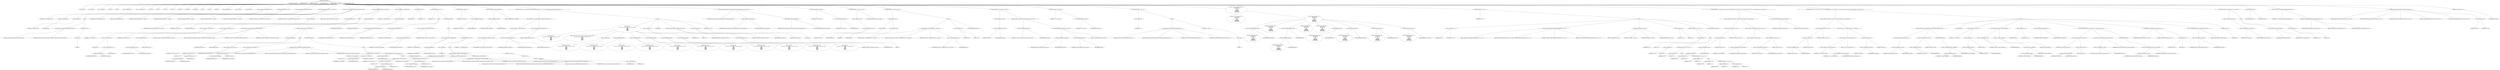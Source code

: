 digraph hostapd_notif_assoc {  
"1000121" [label = "(METHOD,hostapd_notif_assoc)" ]
"1000122" [label = "(PARAM,hostapd_data *hapd)" ]
"1000123" [label = "(PARAM,const u8 *addr)" ]
"1000124" [label = "(PARAM,const u8 *req_ies)" ]
"1000125" [label = "(PARAM,size_t req_ies_len)" ]
"1000126" [label = "(PARAM,int reassoc)" ]
"1000127" [label = "(BLOCK,,)" ]
"1000128" [label = "(LOCAL,v5: sta_info *)" ]
"1000129" [label = "(LOCAL,v6: sta_info *)" ]
"1000130" [label = "(LOCAL,v7: hostapd_iface *)" ]
"1000131" [label = "(LOCAL,v8: int)" ]
"1000132" [label = "(LOCAL,v9: int)" ]
"1000133" [label = "(LOCAL,v10: hostapd_bss_config *)" ]
"1000134" [label = "(LOCAL,v11: wpa_state_machine *)" ]
"1000135" [label = "(LOCAL,v12: int)" ]
"1000136" [label = "(LOCAL,v13: int)" ]
"1000137" [label = "(LOCAL,v14: int)" ]
"1000138" [label = "(LOCAL,v15: u8 *)" ]
"1000139" [label = "(LOCAL,v17: int)" ]
"1000140" [label = "(LOCAL,ielen: int)" ]
"1000141" [label = "(LOCAL,ielena: int)" ]
"1000142" [label = "(LOCAL,p: u8 *)" ]
"1000143" [label = "(LOCAL,res: int)" ]
"1000144" [label = "(LOCAL,resa: int)" ]
"1000145" [label = "(LOCAL,elems: ieee802_11_elems)" ]
"1000146" [label = "(LOCAL,buf: u8 [ 1064 ])" ]
"1000147" [label = "(LOCAL,v26: unsigned int)" ]
"1000148" [label = "(<operator>.assignment,v26 = __readgsdword(0x14u))" ]
"1000149" [label = "(IDENTIFIER,v26,v26 = __readgsdword(0x14u))" ]
"1000150" [label = "(__readgsdword,__readgsdword(0x14u))" ]
"1000151" [label = "(LITERAL,0x14u,__readgsdword(0x14u))" ]
"1000152" [label = "(CONTROL_STRUCTURE,if ( !addr ),if ( !addr ))" ]
"1000153" [label = "(<operator>.logicalNot,!addr)" ]
"1000154" [label = "(IDENTIFIER,addr,!addr)" ]
"1000155" [label = "(BLOCK,,)" ]
"1000156" [label = "(wpa_printf,wpa_printf(2, \"hostapd_notif_assoc: Skip event with no address\"))" ]
"1000157" [label = "(LITERAL,2,wpa_printf(2, \"hostapd_notif_assoc: Skip event with no address\"))" ]
"1000158" [label = "(LITERAL,\"hostapd_notif_assoc: Skip event with no address\",wpa_printf(2, \"hostapd_notif_assoc: Skip event with no address\"))" ]
"1000159" [label = "(RETURN,return -1;,return -1;)" ]
"1000160" [label = "(<operator>.minus,-1)" ]
"1000161" [label = "(LITERAL,1,-1)" ]
"1000162" [label = "(random_add_randomness,random_add_randomness(addr, 6u))" ]
"1000163" [label = "(IDENTIFIER,addr,random_add_randomness(addr, 6u))" ]
"1000164" [label = "(LITERAL,6u,random_add_randomness(addr, 6u))" ]
"1000165" [label = "(hostapd_logger,hostapd_logger(hapd, addr, 1u, 2, \"associated\"))" ]
"1000166" [label = "(IDENTIFIER,hapd,hostapd_logger(hapd, addr, 1u, 2, \"associated\"))" ]
"1000167" [label = "(IDENTIFIER,addr,hostapd_logger(hapd, addr, 1u, 2, \"associated\"))" ]
"1000168" [label = "(LITERAL,1u,hostapd_logger(hapd, addr, 1u, 2, \"associated\"))" ]
"1000169" [label = "(LITERAL,2,hostapd_logger(hapd, addr, 1u, 2, \"associated\"))" ]
"1000170" [label = "(LITERAL,\"associated\",hostapd_logger(hapd, addr, 1u, 2, \"associated\"))" ]
"1000171" [label = "(ieee802_11_parse_elems,ieee802_11_parse_elems(req_ies, req_ies_len, &elems, 0))" ]
"1000172" [label = "(IDENTIFIER,req_ies,ieee802_11_parse_elems(req_ies, req_ies_len, &elems, 0))" ]
"1000173" [label = "(IDENTIFIER,req_ies_len,ieee802_11_parse_elems(req_ies, req_ies_len, &elems, 0))" ]
"1000174" [label = "(<operator>.addressOf,&elems)" ]
"1000175" [label = "(IDENTIFIER,elems,ieee802_11_parse_elems(req_ies, req_ies_len, &elems, 0))" ]
"1000176" [label = "(LITERAL,0,ieee802_11_parse_elems(req_ies, req_ies_len, &elems, 0))" ]
"1000177" [label = "(CONTROL_STRUCTURE,if ( elems.wps_ie ),if ( elems.wps_ie ))" ]
"1000178" [label = "(<operator>.fieldAccess,elems.wps_ie)" ]
"1000179" [label = "(IDENTIFIER,elems,if ( elems.wps_ie ))" ]
"1000180" [label = "(FIELD_IDENTIFIER,wps_ie,wps_ie)" ]
"1000181" [label = "(BLOCK,,)" ]
"1000182" [label = "(<operator>.assignment,p = (u8 *)(elems.wps_ie - 2))" ]
"1000183" [label = "(IDENTIFIER,p,p = (u8 *)(elems.wps_ie - 2))" ]
"1000184" [label = "(<operator>.cast,(u8 *)(elems.wps_ie - 2))" ]
"1000185" [label = "(UNKNOWN,u8 *,u8 *)" ]
"1000186" [label = "(<operator>.subtraction,elems.wps_ie - 2)" ]
"1000187" [label = "(<operator>.fieldAccess,elems.wps_ie)" ]
"1000188" [label = "(IDENTIFIER,elems,elems.wps_ie - 2)" ]
"1000189" [label = "(FIELD_IDENTIFIER,wps_ie,wps_ie)" ]
"1000190" [label = "(LITERAL,2,elems.wps_ie - 2)" ]
"1000191" [label = "(<operator>.assignment,ielen = elems.wps_ie_len + 2)" ]
"1000192" [label = "(IDENTIFIER,ielen,ielen = elems.wps_ie_len + 2)" ]
"1000193" [label = "(<operator>.addition,elems.wps_ie_len + 2)" ]
"1000194" [label = "(<operator>.fieldAccess,elems.wps_ie_len)" ]
"1000195" [label = "(IDENTIFIER,elems,elems.wps_ie_len + 2)" ]
"1000196" [label = "(FIELD_IDENTIFIER,wps_ie_len,wps_ie_len)" ]
"1000197" [label = "(LITERAL,2,elems.wps_ie_len + 2)" ]
"1000198" [label = "(wpa_printf,wpa_printf(2, \"STA included WPS IE in (Re)AssocReq\", ielen, ielen))" ]
"1000199" [label = "(LITERAL,2,wpa_printf(2, \"STA included WPS IE in (Re)AssocReq\", ielen, ielen))" ]
"1000200" [label = "(LITERAL,\"STA included WPS IE in (Re)AssocReq\",wpa_printf(2, \"STA included WPS IE in (Re)AssocReq\", ielen, ielen))" ]
"1000201" [label = "(IDENTIFIER,ielen,wpa_printf(2, \"STA included WPS IE in (Re)AssocReq\", ielen, ielen))" ]
"1000202" [label = "(IDENTIFIER,ielen,wpa_printf(2, \"STA included WPS IE in (Re)AssocReq\", ielen, ielen))" ]
"1000203" [label = "(CONTROL_STRUCTURE,else,else)" ]
"1000204" [label = "(CONTROL_STRUCTURE,if ( elems.rsn_ie ),if ( elems.rsn_ie ))" ]
"1000205" [label = "(<operator>.fieldAccess,elems.rsn_ie)" ]
"1000206" [label = "(IDENTIFIER,elems,if ( elems.rsn_ie ))" ]
"1000207" [label = "(FIELD_IDENTIFIER,rsn_ie,rsn_ie)" ]
"1000208" [label = "(BLOCK,,)" ]
"1000209" [label = "(<operator>.assignment,p = (u8 *)(elems.rsn_ie - 2))" ]
"1000210" [label = "(IDENTIFIER,p,p = (u8 *)(elems.rsn_ie - 2))" ]
"1000211" [label = "(<operator>.cast,(u8 *)(elems.rsn_ie - 2))" ]
"1000212" [label = "(UNKNOWN,u8 *,u8 *)" ]
"1000213" [label = "(<operator>.subtraction,elems.rsn_ie - 2)" ]
"1000214" [label = "(<operator>.fieldAccess,elems.rsn_ie)" ]
"1000215" [label = "(IDENTIFIER,elems,elems.rsn_ie - 2)" ]
"1000216" [label = "(FIELD_IDENTIFIER,rsn_ie,rsn_ie)" ]
"1000217" [label = "(LITERAL,2,elems.rsn_ie - 2)" ]
"1000218" [label = "(<operator>.assignment,ielen = elems.rsn_ie_len + 2)" ]
"1000219" [label = "(IDENTIFIER,ielen,ielen = elems.rsn_ie_len + 2)" ]
"1000220" [label = "(<operator>.addition,elems.rsn_ie_len + 2)" ]
"1000221" [label = "(<operator>.fieldAccess,elems.rsn_ie_len)" ]
"1000222" [label = "(IDENTIFIER,elems,elems.rsn_ie_len + 2)" ]
"1000223" [label = "(FIELD_IDENTIFIER,rsn_ie_len,rsn_ie_len)" ]
"1000224" [label = "(LITERAL,2,elems.rsn_ie_len + 2)" ]
"1000225" [label = "(wpa_printf,wpa_printf(2, \"STA included RSN IE in (Re)AssocReq\", ielen, ielen))" ]
"1000226" [label = "(LITERAL,2,wpa_printf(2, \"STA included RSN IE in (Re)AssocReq\", ielen, ielen))" ]
"1000227" [label = "(LITERAL,\"STA included RSN IE in (Re)AssocReq\",wpa_printf(2, \"STA included RSN IE in (Re)AssocReq\", ielen, ielen))" ]
"1000228" [label = "(IDENTIFIER,ielen,wpa_printf(2, \"STA included RSN IE in (Re)AssocReq\", ielen, ielen))" ]
"1000229" [label = "(IDENTIFIER,ielen,wpa_printf(2, \"STA included RSN IE in (Re)AssocReq\", ielen, ielen))" ]
"1000230" [label = "(CONTROL_STRUCTURE,else,else)" ]
"1000231" [label = "(BLOCK,,)" ]
"1000232" [label = "(<operator>.assignment,p = (u8 *)elems.wpa_ie)" ]
"1000233" [label = "(IDENTIFIER,p,p = (u8 *)elems.wpa_ie)" ]
"1000234" [label = "(<operator>.cast,(u8 *)elems.wpa_ie)" ]
"1000235" [label = "(UNKNOWN,u8 *,u8 *)" ]
"1000236" [label = "(<operator>.fieldAccess,elems.wpa_ie)" ]
"1000237" [label = "(IDENTIFIER,elems,(u8 *)elems.wpa_ie)" ]
"1000238" [label = "(FIELD_IDENTIFIER,wpa_ie,wpa_ie)" ]
"1000239" [label = "(CONTROL_STRUCTURE,if ( elems.wpa_ie ),if ( elems.wpa_ie ))" ]
"1000240" [label = "(<operator>.fieldAccess,elems.wpa_ie)" ]
"1000241" [label = "(IDENTIFIER,elems,if ( elems.wpa_ie ))" ]
"1000242" [label = "(FIELD_IDENTIFIER,wpa_ie,wpa_ie)" ]
"1000243" [label = "(BLOCK,,)" ]
"1000244" [label = "(<operator>.assignment,p = (u8 *)(elems.wpa_ie - 2))" ]
"1000245" [label = "(IDENTIFIER,p,p = (u8 *)(elems.wpa_ie - 2))" ]
"1000246" [label = "(<operator>.cast,(u8 *)(elems.wpa_ie - 2))" ]
"1000247" [label = "(UNKNOWN,u8 *,u8 *)" ]
"1000248" [label = "(<operator>.subtraction,elems.wpa_ie - 2)" ]
"1000249" [label = "(<operator>.fieldAccess,elems.wpa_ie)" ]
"1000250" [label = "(IDENTIFIER,elems,elems.wpa_ie - 2)" ]
"1000251" [label = "(FIELD_IDENTIFIER,wpa_ie,wpa_ie)" ]
"1000252" [label = "(LITERAL,2,elems.wpa_ie - 2)" ]
"1000253" [label = "(<operator>.assignment,ielen = elems.wpa_ie_len + 2)" ]
"1000254" [label = "(IDENTIFIER,ielen,ielen = elems.wpa_ie_len + 2)" ]
"1000255" [label = "(<operator>.addition,elems.wpa_ie_len + 2)" ]
"1000256" [label = "(<operator>.fieldAccess,elems.wpa_ie_len)" ]
"1000257" [label = "(IDENTIFIER,elems,elems.wpa_ie_len + 2)" ]
"1000258" [label = "(FIELD_IDENTIFIER,wpa_ie_len,wpa_ie_len)" ]
"1000259" [label = "(LITERAL,2,elems.wpa_ie_len + 2)" ]
"1000260" [label = "(wpa_printf,wpa_printf(2, \"STA included WPA IE in (Re)AssocReq\", ielen, ielen))" ]
"1000261" [label = "(LITERAL,2,wpa_printf(2, \"STA included WPA IE in (Re)AssocReq\", ielen, ielen))" ]
"1000262" [label = "(LITERAL,\"STA included WPA IE in (Re)AssocReq\",wpa_printf(2, \"STA included WPA IE in (Re)AssocReq\", ielen, ielen))" ]
"1000263" [label = "(IDENTIFIER,ielen,wpa_printf(2, \"STA included WPA IE in (Re)AssocReq\", ielen, ielen))" ]
"1000264" [label = "(IDENTIFIER,ielen,wpa_printf(2, \"STA included WPA IE in (Re)AssocReq\", ielen, ielen))" ]
"1000265" [label = "(CONTROL_STRUCTURE,else,else)" ]
"1000266" [label = "(BLOCK,,)" ]
"1000267" [label = "(wpa_printf,wpa_printf(2, \"STA did not include WPS/RSN/WPA IE in (Re)AssocReq\", 0, 0))" ]
"1000268" [label = "(LITERAL,2,wpa_printf(2, \"STA did not include WPS/RSN/WPA IE in (Re)AssocReq\", 0, 0))" ]
"1000269" [label = "(LITERAL,\"STA did not include WPS/RSN/WPA IE in (Re)AssocReq\",wpa_printf(2, \"STA did not include WPS/RSN/WPA IE in (Re)AssocReq\", 0, 0))" ]
"1000270" [label = "(LITERAL,0,wpa_printf(2, \"STA did not include WPS/RSN/WPA IE in (Re)AssocReq\", 0, 0))" ]
"1000271" [label = "(LITERAL,0,wpa_printf(2, \"STA did not include WPS/RSN/WPA IE in (Re)AssocReq\", 0, 0))" ]
"1000272" [label = "(<operator>.assignment,ielen = 0)" ]
"1000273" [label = "(IDENTIFIER,ielen,ielen = 0)" ]
"1000274" [label = "(LITERAL,0,ielen = 0)" ]
"1000275" [label = "(<operator>.assignment,v5 = ap_get_sta(hapd, addr))" ]
"1000276" [label = "(IDENTIFIER,v5,v5 = ap_get_sta(hapd, addr))" ]
"1000277" [label = "(ap_get_sta,ap_get_sta(hapd, addr))" ]
"1000278" [label = "(IDENTIFIER,hapd,ap_get_sta(hapd, addr))" ]
"1000279" [label = "(IDENTIFIER,addr,ap_get_sta(hapd, addr))" ]
"1000280" [label = "(<operator>.assignment,v6 = v5)" ]
"1000281" [label = "(IDENTIFIER,v6,v6 = v5)" ]
"1000282" [label = "(IDENTIFIER,v5,v6 = v5)" ]
"1000283" [label = "(CONTROL_STRUCTURE,if ( v5 ),if ( v5 ))" ]
"1000284" [label = "(IDENTIFIER,v5,if ( v5 ))" ]
"1000285" [label = "(BLOCK,,)" ]
"1000286" [label = "(ap_sta_no_session_timeout,ap_sta_no_session_timeout(hapd, v5))" ]
"1000287" [label = "(IDENTIFIER,hapd,ap_sta_no_session_timeout(hapd, v5))" ]
"1000288" [label = "(IDENTIFIER,v5,ap_sta_no_session_timeout(hapd, v5))" ]
"1000289" [label = "(accounting_sta_stop,accounting_sta_stop(hapd, v6))" ]
"1000290" [label = "(IDENTIFIER,hapd,accounting_sta_stop(hapd, v6))" ]
"1000291" [label = "(IDENTIFIER,v6,accounting_sta_stop(hapd, v6))" ]
"1000292" [label = "(<operator>.assignment,v6->timeout_next = STA_NULLFUNC)" ]
"1000293" [label = "(<operator>.indirectFieldAccess,v6->timeout_next)" ]
"1000294" [label = "(IDENTIFIER,v6,v6->timeout_next = STA_NULLFUNC)" ]
"1000295" [label = "(FIELD_IDENTIFIER,timeout_next,timeout_next)" ]
"1000296" [label = "(IDENTIFIER,STA_NULLFUNC,v6->timeout_next = STA_NULLFUNC)" ]
"1000297" [label = "(CONTROL_STRUCTURE,else,else)" ]
"1000298" [label = "(BLOCK,,)" ]
"1000299" [label = "(<operator>.assignment,v6 = ap_sta_add(hapd, addr))" ]
"1000300" [label = "(IDENTIFIER,v6,v6 = ap_sta_add(hapd, addr))" ]
"1000301" [label = "(ap_sta_add,ap_sta_add(hapd, addr))" ]
"1000302" [label = "(IDENTIFIER,hapd,ap_sta_add(hapd, addr))" ]
"1000303" [label = "(IDENTIFIER,addr,ap_sta_add(hapd, addr))" ]
"1000304" [label = "(CONTROL_STRUCTURE,if ( !v6 ),if ( !v6 ))" ]
"1000305" [label = "(<operator>.logicalNot,!v6)" ]
"1000306" [label = "(IDENTIFIER,v6,!v6)" ]
"1000307" [label = "(BLOCK,,)" ]
"1000308" [label = "(hostapd_drv_sta_disassoc,hostapd_drv_sta_disassoc(hapd, addr, 5))" ]
"1000309" [label = "(IDENTIFIER,hapd,hostapd_drv_sta_disassoc(hapd, addr, 5))" ]
"1000310" [label = "(IDENTIFIER,addr,hostapd_drv_sta_disassoc(hapd, addr, 5))" ]
"1000311" [label = "(LITERAL,5,hostapd_drv_sta_disassoc(hapd, addr, 5))" ]
"1000312" [label = "(RETURN,return -1;,return -1;)" ]
"1000313" [label = "(<operator>.minus,-1)" ]
"1000314" [label = "(LITERAL,1,-1)" ]
"1000315" [label = "(<operator>.assignment,v7 = hapd->iface)" ]
"1000316" [label = "(IDENTIFIER,v7,v7 = hapd->iface)" ]
"1000317" [label = "(<operator>.indirectFieldAccess,hapd->iface)" ]
"1000318" [label = "(IDENTIFIER,hapd,v7 = hapd->iface)" ]
"1000319" [label = "(FIELD_IDENTIFIER,iface,iface)" ]
"1000320" [label = "(<operators>.assignmentAnd,v6->flags &= 0xFFFECFFF)" ]
"1000321" [label = "(<operator>.indirectFieldAccess,v6->flags)" ]
"1000322" [label = "(IDENTIFIER,v6,v6->flags &= 0xFFFECFFF)" ]
"1000323" [label = "(FIELD_IDENTIFIER,flags,flags)" ]
"1000324" [label = "(LITERAL,0xFFFECFFF,v6->flags &= 0xFFFECFFF)" ]
"1000325" [label = "(CONTROL_STRUCTURE,if ( !v7->drv_max_acl_mac_addrs && hostapd_check_acl(hapd, addr, 0) != 1 ),if ( !v7->drv_max_acl_mac_addrs && hostapd_check_acl(hapd, addr, 0) != 1 ))" ]
"1000326" [label = "(<operator>.logicalAnd,!v7->drv_max_acl_mac_addrs && hostapd_check_acl(hapd, addr, 0) != 1)" ]
"1000327" [label = "(<operator>.logicalNot,!v7->drv_max_acl_mac_addrs)" ]
"1000328" [label = "(<operator>.indirectFieldAccess,v7->drv_max_acl_mac_addrs)" ]
"1000329" [label = "(IDENTIFIER,v7,!v7->drv_max_acl_mac_addrs)" ]
"1000330" [label = "(FIELD_IDENTIFIER,drv_max_acl_mac_addrs,drv_max_acl_mac_addrs)" ]
"1000331" [label = "(<operator>.notEquals,hostapd_check_acl(hapd, addr, 0) != 1)" ]
"1000332" [label = "(hostapd_check_acl,hostapd_check_acl(hapd, addr, 0))" ]
"1000333" [label = "(IDENTIFIER,hapd,hostapd_check_acl(hapd, addr, 0))" ]
"1000334" [label = "(IDENTIFIER,addr,hostapd_check_acl(hapd, addr, 0))" ]
"1000335" [label = "(LITERAL,0,hostapd_check_acl(hapd, addr, 0))" ]
"1000336" [label = "(LITERAL,1,hostapd_check_acl(hapd, addr, 0) != 1)" ]
"1000337" [label = "(BLOCK,,)" ]
"1000338" [label = "(wpa_printf,wpa_printf(\n      3,\n      \"STA %02x:%02x:%02x:%02x:%02x:%02x not allowed to connect\",\n      *addr,\n      addr[1],\n      addr[2],\n      addr[3],\n      addr[4],\n      addr[5]))" ]
"1000339" [label = "(LITERAL,3,wpa_printf(\n      3,\n      \"STA %02x:%02x:%02x:%02x:%02x:%02x not allowed to connect\",\n      *addr,\n      addr[1],\n      addr[2],\n      addr[3],\n      addr[4],\n      addr[5]))" ]
"1000340" [label = "(LITERAL,\"STA %02x:%02x:%02x:%02x:%02x:%02x not allowed to connect\",wpa_printf(\n      3,\n      \"STA %02x:%02x:%02x:%02x:%02x:%02x not allowed to connect\",\n      *addr,\n      addr[1],\n      addr[2],\n      addr[3],\n      addr[4],\n      addr[5]))" ]
"1000341" [label = "(<operator>.indirection,*addr)" ]
"1000342" [label = "(IDENTIFIER,addr,wpa_printf(\n      3,\n      \"STA %02x:%02x:%02x:%02x:%02x:%02x not allowed to connect\",\n      *addr,\n      addr[1],\n      addr[2],\n      addr[3],\n      addr[4],\n      addr[5]))" ]
"1000343" [label = "(<operator>.indirectIndexAccess,addr[1])" ]
"1000344" [label = "(IDENTIFIER,addr,wpa_printf(\n      3,\n      \"STA %02x:%02x:%02x:%02x:%02x:%02x not allowed to connect\",\n      *addr,\n      addr[1],\n      addr[2],\n      addr[3],\n      addr[4],\n      addr[5]))" ]
"1000345" [label = "(LITERAL,1,wpa_printf(\n      3,\n      \"STA %02x:%02x:%02x:%02x:%02x:%02x not allowed to connect\",\n      *addr,\n      addr[1],\n      addr[2],\n      addr[3],\n      addr[4],\n      addr[5]))" ]
"1000346" [label = "(<operator>.indirectIndexAccess,addr[2])" ]
"1000347" [label = "(IDENTIFIER,addr,wpa_printf(\n      3,\n      \"STA %02x:%02x:%02x:%02x:%02x:%02x not allowed to connect\",\n      *addr,\n      addr[1],\n      addr[2],\n      addr[3],\n      addr[4],\n      addr[5]))" ]
"1000348" [label = "(LITERAL,2,wpa_printf(\n      3,\n      \"STA %02x:%02x:%02x:%02x:%02x:%02x not allowed to connect\",\n      *addr,\n      addr[1],\n      addr[2],\n      addr[3],\n      addr[4],\n      addr[5]))" ]
"1000349" [label = "(<operator>.indirectIndexAccess,addr[3])" ]
"1000350" [label = "(IDENTIFIER,addr,wpa_printf(\n      3,\n      \"STA %02x:%02x:%02x:%02x:%02x:%02x not allowed to connect\",\n      *addr,\n      addr[1],\n      addr[2],\n      addr[3],\n      addr[4],\n      addr[5]))" ]
"1000351" [label = "(LITERAL,3,wpa_printf(\n      3,\n      \"STA %02x:%02x:%02x:%02x:%02x:%02x not allowed to connect\",\n      *addr,\n      addr[1],\n      addr[2],\n      addr[3],\n      addr[4],\n      addr[5]))" ]
"1000352" [label = "(<operator>.indirectIndexAccess,addr[4])" ]
"1000353" [label = "(IDENTIFIER,addr,wpa_printf(\n      3,\n      \"STA %02x:%02x:%02x:%02x:%02x:%02x not allowed to connect\",\n      *addr,\n      addr[1],\n      addr[2],\n      addr[3],\n      addr[4],\n      addr[5]))" ]
"1000354" [label = "(LITERAL,4,wpa_printf(\n      3,\n      \"STA %02x:%02x:%02x:%02x:%02x:%02x not allowed to connect\",\n      *addr,\n      addr[1],\n      addr[2],\n      addr[3],\n      addr[4],\n      addr[5]))" ]
"1000355" [label = "(<operator>.indirectIndexAccess,addr[5])" ]
"1000356" [label = "(IDENTIFIER,addr,wpa_printf(\n      3,\n      \"STA %02x:%02x:%02x:%02x:%02x:%02x not allowed to connect\",\n      *addr,\n      addr[1],\n      addr[2],\n      addr[3],\n      addr[4],\n      addr[5]))" ]
"1000357" [label = "(LITERAL,5,wpa_printf(\n      3,\n      \"STA %02x:%02x:%02x:%02x:%02x:%02x not allowed to connect\",\n      *addr,\n      addr[1],\n      addr[2],\n      addr[3],\n      addr[4],\n      addr[5]))" ]
"1000358" [label = "(<operator>.assignment,v8 = 1)" ]
"1000359" [label = "(IDENTIFIER,v8,v8 = 1)" ]
"1000360" [label = "(LITERAL,1,v8 = 1)" ]
"1000361" [label = "(JUMP_TARGET,fail)" ]
"1000362" [label = "(hostapd_drv_sta_disassoc,hostapd_drv_sta_disassoc(hapd, v6->addr, v8))" ]
"1000363" [label = "(IDENTIFIER,hapd,hostapd_drv_sta_disassoc(hapd, v6->addr, v8))" ]
"1000364" [label = "(<operator>.indirectFieldAccess,v6->addr)" ]
"1000365" [label = "(IDENTIFIER,v6,hostapd_drv_sta_disassoc(hapd, v6->addr, v8))" ]
"1000366" [label = "(FIELD_IDENTIFIER,addr,addr)" ]
"1000367" [label = "(IDENTIFIER,v8,hostapd_drv_sta_disassoc(hapd, v6->addr, v8))" ]
"1000368" [label = "(ap_free_sta,ap_free_sta(hapd, v6))" ]
"1000369" [label = "(IDENTIFIER,hapd,ap_free_sta(hapd, v6))" ]
"1000370" [label = "(IDENTIFIER,v6,ap_free_sta(hapd, v6))" ]
"1000371" [label = "(RETURN,return -1;,return -1;)" ]
"1000372" [label = "(<operator>.minus,-1)" ]
"1000373" [label = "(LITERAL,1,-1)" ]
"1000374" [label = "(ap_copy_sta_supp_op_classes,ap_copy_sta_supp_op_classes(v6, elems.supp_op_classes, elems.supp_op_classes_len))" ]
"1000375" [label = "(IDENTIFIER,v6,ap_copy_sta_supp_op_classes(v6, elems.supp_op_classes, elems.supp_op_classes_len))" ]
"1000376" [label = "(<operator>.fieldAccess,elems.supp_op_classes)" ]
"1000377" [label = "(IDENTIFIER,elems,ap_copy_sta_supp_op_classes(v6, elems.supp_op_classes, elems.supp_op_classes_len))" ]
"1000378" [label = "(FIELD_IDENTIFIER,supp_op_classes,supp_op_classes)" ]
"1000379" [label = "(<operator>.fieldAccess,elems.supp_op_classes_len)" ]
"1000380" [label = "(IDENTIFIER,elems,ap_copy_sta_supp_op_classes(v6, elems.supp_op_classes, elems.supp_op_classes_len))" ]
"1000381" [label = "(FIELD_IDENTIFIER,supp_op_classes_len,supp_op_classes_len)" ]
"1000382" [label = "(<operator>.assignment,v10 = hapd->conf)" ]
"1000383" [label = "(IDENTIFIER,v10,v10 = hapd->conf)" ]
"1000384" [label = "(<operator>.indirectFieldAccess,hapd->conf)" ]
"1000385" [label = "(IDENTIFIER,hapd,v10 = hapd->conf)" ]
"1000386" [label = "(FIELD_IDENTIFIER,conf,conf)" ]
"1000387" [label = "(CONTROL_STRUCTURE,if ( !v10->wpa ),if ( !v10->wpa ))" ]
"1000388" [label = "(<operator>.logicalNot,!v10->wpa)" ]
"1000389" [label = "(<operator>.indirectFieldAccess,v10->wpa)" ]
"1000390" [label = "(IDENTIFIER,v10,!v10->wpa)" ]
"1000391" [label = "(FIELD_IDENTIFIER,wpa,wpa)" ]
"1000392" [label = "(CONTROL_STRUCTURE,goto LABEL_47;,goto LABEL_47;)" ]
"1000393" [label = "(CONTROL_STRUCTURE,if ( !p || !ielen ),if ( !p || !ielen ))" ]
"1000394" [label = "(<operator>.logicalOr,!p || !ielen)" ]
"1000395" [label = "(<operator>.logicalNot,!p)" ]
"1000396" [label = "(IDENTIFIER,p,!p)" ]
"1000397" [label = "(<operator>.logicalNot,!ielen)" ]
"1000398" [label = "(IDENTIFIER,ielen,!ielen)" ]
"1000399" [label = "(BLOCK,,)" ]
"1000400" [label = "(wpa_printf,wpa_printf(2, \"No WPA/RSN IE from STA\", v10, hapd->conf))" ]
"1000401" [label = "(LITERAL,2,wpa_printf(2, \"No WPA/RSN IE from STA\", v10, hapd->conf))" ]
"1000402" [label = "(LITERAL,\"No WPA/RSN IE from STA\",wpa_printf(2, \"No WPA/RSN IE from STA\", v10, hapd->conf))" ]
"1000403" [label = "(IDENTIFIER,v10,wpa_printf(2, \"No WPA/RSN IE from STA\", v10, hapd->conf))" ]
"1000404" [label = "(<operator>.indirectFieldAccess,hapd->conf)" ]
"1000405" [label = "(IDENTIFIER,hapd,wpa_printf(2, \"No WPA/RSN IE from STA\", v10, hapd->conf))" ]
"1000406" [label = "(FIELD_IDENTIFIER,conf,conf)" ]
"1000407" [label = "(<operator>.assignment,v8 = 13)" ]
"1000408" [label = "(IDENTIFIER,v8,v8 = 13)" ]
"1000409" [label = "(LITERAL,13,v8 = 13)" ]
"1000410" [label = "(CONTROL_STRUCTURE,goto fail;,goto fail;)" ]
"1000411" [label = "(CONTROL_STRUCTURE,if ( !v6->wpa_sm ),if ( !v6->wpa_sm ))" ]
"1000412" [label = "(<operator>.logicalNot,!v6->wpa_sm)" ]
"1000413" [label = "(<operator>.indirectFieldAccess,v6->wpa_sm)" ]
"1000414" [label = "(IDENTIFIER,v6,!v6->wpa_sm)" ]
"1000415" [label = "(FIELD_IDENTIFIER,wpa_sm,wpa_sm)" ]
"1000416" [label = "(<operator>.assignment,v6->wpa_sm = wpa_auth_sta_init(hapd->wpa_auth, v6->addr, 0))" ]
"1000417" [label = "(<operator>.indirectFieldAccess,v6->wpa_sm)" ]
"1000418" [label = "(IDENTIFIER,v6,v6->wpa_sm = wpa_auth_sta_init(hapd->wpa_auth, v6->addr, 0))" ]
"1000419" [label = "(FIELD_IDENTIFIER,wpa_sm,wpa_sm)" ]
"1000420" [label = "(wpa_auth_sta_init,wpa_auth_sta_init(hapd->wpa_auth, v6->addr, 0))" ]
"1000421" [label = "(<operator>.indirectFieldAccess,hapd->wpa_auth)" ]
"1000422" [label = "(IDENTIFIER,hapd,wpa_auth_sta_init(hapd->wpa_auth, v6->addr, 0))" ]
"1000423" [label = "(FIELD_IDENTIFIER,wpa_auth,wpa_auth)" ]
"1000424" [label = "(<operator>.indirectFieldAccess,v6->addr)" ]
"1000425" [label = "(IDENTIFIER,v6,wpa_auth_sta_init(hapd->wpa_auth, v6->addr, 0))" ]
"1000426" [label = "(FIELD_IDENTIFIER,addr,addr)" ]
"1000427" [label = "(LITERAL,0,wpa_auth_sta_init(hapd->wpa_auth, v6->addr, 0))" ]
"1000428" [label = "(<operator>.assignment,v11 = v6->wpa_sm)" ]
"1000429" [label = "(IDENTIFIER,v11,v11 = v6->wpa_sm)" ]
"1000430" [label = "(<operator>.indirectFieldAccess,v6->wpa_sm)" ]
"1000431" [label = "(IDENTIFIER,v6,v11 = v6->wpa_sm)" ]
"1000432" [label = "(FIELD_IDENTIFIER,wpa_sm,wpa_sm)" ]
"1000433" [label = "(CONTROL_STRUCTURE,if ( !v11 ),if ( !v11 ))" ]
"1000434" [label = "(<operator>.logicalNot,!v11)" ]
"1000435" [label = "(IDENTIFIER,v11,!v11)" ]
"1000436" [label = "(BLOCK,,)" ]
"1000437" [label = "(wpa_printf,wpa_printf(5, \"Failed to initialize WPA state machine\", v9, v9))" ]
"1000438" [label = "(LITERAL,5,wpa_printf(5, \"Failed to initialize WPA state machine\", v9, v9))" ]
"1000439" [label = "(LITERAL,\"Failed to initialize WPA state machine\",wpa_printf(5, \"Failed to initialize WPA state machine\", v9, v9))" ]
"1000440" [label = "(IDENTIFIER,v9,wpa_printf(5, \"Failed to initialize WPA state machine\", v9, v9))" ]
"1000441" [label = "(IDENTIFIER,v9,wpa_printf(5, \"Failed to initialize WPA state machine\", v9, v9))" ]
"1000442" [label = "(RETURN,return -1;,return -1;)" ]
"1000443" [label = "(<operator>.minus,-1)" ]
"1000444" [label = "(LITERAL,1,-1)" ]
"1000445" [label = "(<operator>.assignment,v12 = wpa_validate_wpa_ie(\n          hapd->wpa_auth,\n          v11,\n          hapd->iface->freq,\n          p,\n          ielen,\n          elems.mdie,\n          elems.mdie_len,\n          elems.owe_dh,\n          elems.owe_dh_len))" ]
"1000446" [label = "(IDENTIFIER,v12,v12 = wpa_validate_wpa_ie(\n          hapd->wpa_auth,\n          v11,\n          hapd->iface->freq,\n          p,\n          ielen,\n          elems.mdie,\n          elems.mdie_len,\n          elems.owe_dh,\n          elems.owe_dh_len))" ]
"1000447" [label = "(wpa_validate_wpa_ie,wpa_validate_wpa_ie(\n          hapd->wpa_auth,\n          v11,\n          hapd->iface->freq,\n          p,\n          ielen,\n          elems.mdie,\n          elems.mdie_len,\n          elems.owe_dh,\n          elems.owe_dh_len))" ]
"1000448" [label = "(<operator>.indirectFieldAccess,hapd->wpa_auth)" ]
"1000449" [label = "(IDENTIFIER,hapd,wpa_validate_wpa_ie(\n          hapd->wpa_auth,\n          v11,\n          hapd->iface->freq,\n          p,\n          ielen,\n          elems.mdie,\n          elems.mdie_len,\n          elems.owe_dh,\n          elems.owe_dh_len))" ]
"1000450" [label = "(FIELD_IDENTIFIER,wpa_auth,wpa_auth)" ]
"1000451" [label = "(IDENTIFIER,v11,wpa_validate_wpa_ie(\n          hapd->wpa_auth,\n          v11,\n          hapd->iface->freq,\n          p,\n          ielen,\n          elems.mdie,\n          elems.mdie_len,\n          elems.owe_dh,\n          elems.owe_dh_len))" ]
"1000452" [label = "(<operator>.indirectFieldAccess,hapd->iface->freq)" ]
"1000453" [label = "(<operator>.indirectFieldAccess,hapd->iface)" ]
"1000454" [label = "(IDENTIFIER,hapd,wpa_validate_wpa_ie(\n          hapd->wpa_auth,\n          v11,\n          hapd->iface->freq,\n          p,\n          ielen,\n          elems.mdie,\n          elems.mdie_len,\n          elems.owe_dh,\n          elems.owe_dh_len))" ]
"1000455" [label = "(FIELD_IDENTIFIER,iface,iface)" ]
"1000456" [label = "(FIELD_IDENTIFIER,freq,freq)" ]
"1000457" [label = "(IDENTIFIER,p,wpa_validate_wpa_ie(\n          hapd->wpa_auth,\n          v11,\n          hapd->iface->freq,\n          p,\n          ielen,\n          elems.mdie,\n          elems.mdie_len,\n          elems.owe_dh,\n          elems.owe_dh_len))" ]
"1000458" [label = "(IDENTIFIER,ielen,wpa_validate_wpa_ie(\n          hapd->wpa_auth,\n          v11,\n          hapd->iface->freq,\n          p,\n          ielen,\n          elems.mdie,\n          elems.mdie_len,\n          elems.owe_dh,\n          elems.owe_dh_len))" ]
"1000459" [label = "(<operator>.fieldAccess,elems.mdie)" ]
"1000460" [label = "(IDENTIFIER,elems,wpa_validate_wpa_ie(\n          hapd->wpa_auth,\n          v11,\n          hapd->iface->freq,\n          p,\n          ielen,\n          elems.mdie,\n          elems.mdie_len,\n          elems.owe_dh,\n          elems.owe_dh_len))" ]
"1000461" [label = "(FIELD_IDENTIFIER,mdie,mdie)" ]
"1000462" [label = "(<operator>.fieldAccess,elems.mdie_len)" ]
"1000463" [label = "(IDENTIFIER,elems,wpa_validate_wpa_ie(\n          hapd->wpa_auth,\n          v11,\n          hapd->iface->freq,\n          p,\n          ielen,\n          elems.mdie,\n          elems.mdie_len,\n          elems.owe_dh,\n          elems.owe_dh_len))" ]
"1000464" [label = "(FIELD_IDENTIFIER,mdie_len,mdie_len)" ]
"1000465" [label = "(<operator>.fieldAccess,elems.owe_dh)" ]
"1000466" [label = "(IDENTIFIER,elems,wpa_validate_wpa_ie(\n          hapd->wpa_auth,\n          v11,\n          hapd->iface->freq,\n          p,\n          ielen,\n          elems.mdie,\n          elems.mdie_len,\n          elems.owe_dh,\n          elems.owe_dh_len))" ]
"1000467" [label = "(FIELD_IDENTIFIER,owe_dh,owe_dh)" ]
"1000468" [label = "(<operator>.fieldAccess,elems.owe_dh_len)" ]
"1000469" [label = "(IDENTIFIER,elems,wpa_validate_wpa_ie(\n          hapd->wpa_auth,\n          v11,\n          hapd->iface->freq,\n          p,\n          ielen,\n          elems.mdie,\n          elems.mdie_len,\n          elems.owe_dh,\n          elems.owe_dh_len))" ]
"1000470" [label = "(FIELD_IDENTIFIER,owe_dh_len,owe_dh_len)" ]
"1000471" [label = "(CONTROL_STRUCTURE,if ( v12 ),if ( v12 ))" ]
"1000472" [label = "(IDENTIFIER,v12,if ( v12 ))" ]
"1000473" [label = "(BLOCK,,)" ]
"1000474" [label = "(<operator>.assignment,res = v12)" ]
"1000475" [label = "(IDENTIFIER,res,res = v12)" ]
"1000476" [label = "(IDENTIFIER,v12,res = v12)" ]
"1000477" [label = "(wpa_printf,wpa_printf(2, \"WPA/RSN information element rejected? (res %u)\", v12, v13))" ]
"1000478" [label = "(LITERAL,2,wpa_printf(2, \"WPA/RSN information element rejected? (res %u)\", v12, v13))" ]
"1000479" [label = "(LITERAL,\"WPA/RSN information element rejected? (res %u)\",wpa_printf(2, \"WPA/RSN information element rejected? (res %u)\", v12, v13))" ]
"1000480" [label = "(IDENTIFIER,v12,wpa_printf(2, \"WPA/RSN information element rejected? (res %u)\", v12, v13))" ]
"1000481" [label = "(IDENTIFIER,v13,wpa_printf(2, \"WPA/RSN information element rejected? (res %u)\", v12, v13))" ]
"1000482" [label = "(wpa_hexdump,wpa_hexdump(2, \"IE\", p, ielen))" ]
"1000483" [label = "(LITERAL,2,wpa_hexdump(2, \"IE\", p, ielen))" ]
"1000484" [label = "(LITERAL,\"IE\",wpa_hexdump(2, \"IE\", p, ielen))" ]
"1000485" [label = "(IDENTIFIER,p,wpa_hexdump(2, \"IE\", p, ielen))" ]
"1000486" [label = "(IDENTIFIER,ielen,wpa_hexdump(2, \"IE\", p, ielen))" ]
"1000487" [label = "(<operator>.assignment,v8 = 18)" ]
"1000488" [label = "(IDENTIFIER,v8,v8 = 18)" ]
"1000489" [label = "(LITERAL,18,v8 = 18)" ]
"1000490" [label = "(CONTROL_STRUCTURE,if ( res != 2 ),if ( res != 2 ))" ]
"1000491" [label = "(<operator>.notEquals,res != 2)" ]
"1000492" [label = "(IDENTIFIER,res,res != 2)" ]
"1000493" [label = "(LITERAL,2,res != 2)" ]
"1000494" [label = "(BLOCK,,)" ]
"1000495" [label = "(<operator>.assignment,v8 = 19)" ]
"1000496" [label = "(IDENTIFIER,v8,v8 = 19)" ]
"1000497" [label = "(LITERAL,19,v8 = 19)" ]
"1000498" [label = "(CONTROL_STRUCTURE,if ( res != 3 ),if ( res != 3 ))" ]
"1000499" [label = "(<operator>.notEquals,res != 3)" ]
"1000500" [label = "(IDENTIFIER,res,res != 3)" ]
"1000501" [label = "(LITERAL,3,res != 3)" ]
"1000502" [label = "(BLOCK,,)" ]
"1000503" [label = "(<operator>.assignment,v8 = 20)" ]
"1000504" [label = "(IDENTIFIER,v8,v8 = 20)" ]
"1000505" [label = "(LITERAL,20,v8 = 20)" ]
"1000506" [label = "(CONTROL_STRUCTURE,if ( res != 4 ),if ( res != 4 ))" ]
"1000507" [label = "(<operator>.notEquals,res != 4)" ]
"1000508" [label = "(IDENTIFIER,res,res != 4)" ]
"1000509" [label = "(LITERAL,4,res != 4)" ]
"1000510" [label = "(BLOCK,,)" ]
"1000511" [label = "(<operator>.assignment,v8 = 24)" ]
"1000512" [label = "(IDENTIFIER,v8,v8 = 24)" ]
"1000513" [label = "(LITERAL,24,v8 = 24)" ]
"1000514" [label = "(CONTROL_STRUCTURE,if ( res != 8 ),if ( res != 8 ))" ]
"1000515" [label = "(<operator>.notEquals,res != 8)" ]
"1000516" [label = "(IDENTIFIER,res,res != 8)" ]
"1000517" [label = "(LITERAL,8,res != 8)" ]
"1000518" [label = "(<operator>.assignment,v8 = 13)" ]
"1000519" [label = "(IDENTIFIER,v8,v8 = 13)" ]
"1000520" [label = "(LITERAL,13,v8 = 13)" ]
"1000521" [label = "(CONTROL_STRUCTURE,goto fail;,goto fail;)" ]
"1000522" [label = "(CONTROL_STRUCTURE,if ( (v6->flags & 0x402) == 1026 && !v6->sa_query_timed_out && v6->sa_query_count > 0 ),if ( (v6->flags & 0x402) == 1026 && !v6->sa_query_timed_out && v6->sa_query_count > 0 ))" ]
"1000523" [label = "(<operator>.logicalAnd,(v6->flags & 0x402) == 1026 && !v6->sa_query_timed_out && v6->sa_query_count > 0)" ]
"1000524" [label = "(<operator>.equals,(v6->flags & 0x402) == 1026)" ]
"1000525" [label = "(<operator>.and,v6->flags & 0x402)" ]
"1000526" [label = "(<operator>.indirectFieldAccess,v6->flags)" ]
"1000527" [label = "(IDENTIFIER,v6,v6->flags & 0x402)" ]
"1000528" [label = "(FIELD_IDENTIFIER,flags,flags)" ]
"1000529" [label = "(LITERAL,0x402,v6->flags & 0x402)" ]
"1000530" [label = "(LITERAL,1026,(v6->flags & 0x402) == 1026)" ]
"1000531" [label = "(<operator>.logicalAnd,!v6->sa_query_timed_out && v6->sa_query_count > 0)" ]
"1000532" [label = "(<operator>.logicalNot,!v6->sa_query_timed_out)" ]
"1000533" [label = "(<operator>.indirectFieldAccess,v6->sa_query_timed_out)" ]
"1000534" [label = "(IDENTIFIER,v6,!v6->sa_query_timed_out)" ]
"1000535" [label = "(FIELD_IDENTIFIER,sa_query_timed_out,sa_query_timed_out)" ]
"1000536" [label = "(<operator>.greaterThan,v6->sa_query_count > 0)" ]
"1000537" [label = "(<operator>.indirectFieldAccess,v6->sa_query_count)" ]
"1000538" [label = "(IDENTIFIER,v6,v6->sa_query_count > 0)" ]
"1000539" [label = "(FIELD_IDENTIFIER,sa_query_count,sa_query_count)" ]
"1000540" [label = "(LITERAL,0,v6->sa_query_count > 0)" ]
"1000541" [label = "(ap_check_sa_query_timeout,ap_check_sa_query_timeout(hapd, v6))" ]
"1000542" [label = "(IDENTIFIER,hapd,ap_check_sa_query_timeout(hapd, v6))" ]
"1000543" [label = "(IDENTIFIER,v6,ap_check_sa_query_timeout(hapd, v6))" ]
"1000544" [label = "(CONTROL_STRUCTURE,if ( (v6->flags & 0x402) != 1026 || (v14 = v6->sa_query_timed_out) != 0 || v6->auth_alg == 2 ),if ( (v6->flags & 0x402) != 1026 || (v14 = v6->sa_query_timed_out) != 0 || v6->auth_alg == 2 ))" ]
"1000545" [label = "(<operator>.logicalOr,(v6->flags & 0x402) != 1026 || (v14 = v6->sa_query_timed_out) != 0 || v6->auth_alg == 2)" ]
"1000546" [label = "(<operator>.notEquals,(v6->flags & 0x402) != 1026)" ]
"1000547" [label = "(<operator>.and,v6->flags & 0x402)" ]
"1000548" [label = "(<operator>.indirectFieldAccess,v6->flags)" ]
"1000549" [label = "(IDENTIFIER,v6,v6->flags & 0x402)" ]
"1000550" [label = "(FIELD_IDENTIFIER,flags,flags)" ]
"1000551" [label = "(LITERAL,0x402,v6->flags & 0x402)" ]
"1000552" [label = "(LITERAL,1026,(v6->flags & 0x402) != 1026)" ]
"1000553" [label = "(<operator>.logicalOr,(v14 = v6->sa_query_timed_out) != 0 || v6->auth_alg == 2)" ]
"1000554" [label = "(<operator>.notEquals,(v14 = v6->sa_query_timed_out) != 0)" ]
"1000555" [label = "(<operator>.assignment,v14 = v6->sa_query_timed_out)" ]
"1000556" [label = "(IDENTIFIER,v14,v14 = v6->sa_query_timed_out)" ]
"1000557" [label = "(<operator>.indirectFieldAccess,v6->sa_query_timed_out)" ]
"1000558" [label = "(IDENTIFIER,v6,v14 = v6->sa_query_timed_out)" ]
"1000559" [label = "(FIELD_IDENTIFIER,sa_query_timed_out,sa_query_timed_out)" ]
"1000560" [label = "(LITERAL,0,(v14 = v6->sa_query_timed_out) != 0)" ]
"1000561" [label = "(<operator>.equals,v6->auth_alg == 2)" ]
"1000562" [label = "(<operator>.indirectFieldAccess,v6->auth_alg)" ]
"1000563" [label = "(IDENTIFIER,v6,v6->auth_alg == 2)" ]
"1000564" [label = "(FIELD_IDENTIFIER,auth_alg,auth_alg)" ]
"1000565" [label = "(LITERAL,2,v6->auth_alg == 2)" ]
"1000566" [label = "(BLOCK,,)" ]
"1000567" [label = "(CONTROL_STRUCTURE,if ( wpa_auth_uses_mfp(v6->wpa_sm) ),if ( wpa_auth_uses_mfp(v6->wpa_sm) ))" ]
"1000568" [label = "(wpa_auth_uses_mfp,wpa_auth_uses_mfp(v6->wpa_sm))" ]
"1000569" [label = "(<operator>.indirectFieldAccess,v6->wpa_sm)" ]
"1000570" [label = "(IDENTIFIER,v6,wpa_auth_uses_mfp(v6->wpa_sm))" ]
"1000571" [label = "(FIELD_IDENTIFIER,wpa_sm,wpa_sm)" ]
"1000572" [label = "(<operators>.assignmentOr,v6->flags |= 0x400u)" ]
"1000573" [label = "(<operator>.indirectFieldAccess,v6->flags)" ]
"1000574" [label = "(IDENTIFIER,v6,v6->flags |= 0x400u)" ]
"1000575" [label = "(FIELD_IDENTIFIER,flags,flags)" ]
"1000576" [label = "(LITERAL,0x400u,v6->flags |= 0x400u)" ]
"1000577" [label = "(CONTROL_STRUCTURE,else,else)" ]
"1000578" [label = "(<operators>.assignmentAnd,v6->flags &= 0xFFFFFBFF)" ]
"1000579" [label = "(<operator>.indirectFieldAccess,v6->flags)" ]
"1000580" [label = "(IDENTIFIER,v6,v6->flags &= 0xFFFFFBFF)" ]
"1000581" [label = "(FIELD_IDENTIFIER,flags,flags)" ]
"1000582" [label = "(LITERAL,0xFFFFFBFF,v6->flags &= 0xFFFFFBFF)" ]
"1000583" [label = "(JUMP_TARGET,LABEL_47)" ]
"1000584" [label = "(<operator>.assignment,v17 = v6->flags & 2)" ]
"1000585" [label = "(IDENTIFIER,v17,v17 = v6->flags & 2)" ]
"1000586" [label = "(<operator>.and,v6->flags & 2)" ]
"1000587" [label = "(<operator>.indirectFieldAccess,v6->flags)" ]
"1000588" [label = "(IDENTIFIER,v6,v6->flags & 2)" ]
"1000589" [label = "(FIELD_IDENTIFIER,flags,flags)" ]
"1000590" [label = "(LITERAL,2,v6->flags & 2)" ]
"1000591" [label = "(<operator>.assignment,v6->flags = v6->flags & 0xFFF7FFFF | 3)" ]
"1000592" [label = "(<operator>.indirectFieldAccess,v6->flags)" ]
"1000593" [label = "(IDENTIFIER,v6,v6->flags = v6->flags & 0xFFF7FFFF | 3)" ]
"1000594" [label = "(FIELD_IDENTIFIER,flags,flags)" ]
"1000595" [label = "(<operator>.or,v6->flags & 0xFFF7FFFF | 3)" ]
"1000596" [label = "(<operator>.and,v6->flags & 0xFFF7FFFF)" ]
"1000597" [label = "(<operator>.indirectFieldAccess,v6->flags)" ]
"1000598" [label = "(IDENTIFIER,v6,v6->flags & 0xFFF7FFFF)" ]
"1000599" [label = "(FIELD_IDENTIFIER,flags,flags)" ]
"1000600" [label = "(LITERAL,0xFFF7FFFF,v6->flags & 0xFFF7FFFF)" ]
"1000601" [label = "(LITERAL,3,v6->flags & 0xFFF7FFFF | 3)" ]
"1000602" [label = "(<operator>.assignment,resa = v17)" ]
"1000603" [label = "(IDENTIFIER,resa,resa = v17)" ]
"1000604" [label = "(IDENTIFIER,v17,resa = v17)" ]
"1000605" [label = "(hostapd_set_sta_flags,hostapd_set_sta_flags(hapd, v6))" ]
"1000606" [label = "(IDENTIFIER,hapd,hostapd_set_sta_flags(hapd, v6))" ]
"1000607" [label = "(IDENTIFIER,v6,hostapd_set_sta_flags(hapd, v6))" ]
"1000608" [label = "(CONTROL_STRUCTURE,if ( reassoc && v6->auth_alg == 2 ),if ( reassoc && v6->auth_alg == 2 ))" ]
"1000609" [label = "(<operator>.logicalAnd,reassoc && v6->auth_alg == 2)" ]
"1000610" [label = "(IDENTIFIER,reassoc,reassoc && v6->auth_alg == 2)" ]
"1000611" [label = "(<operator>.equals,v6->auth_alg == 2)" ]
"1000612" [label = "(<operator>.indirectFieldAccess,v6->auth_alg)" ]
"1000613" [label = "(IDENTIFIER,v6,v6->auth_alg == 2)" ]
"1000614" [label = "(FIELD_IDENTIFIER,auth_alg,auth_alg)" ]
"1000615" [label = "(LITERAL,2,v6->auth_alg == 2)" ]
"1000616" [label = "(wpa_auth_sm_event,wpa_auth_sm_event(v6->wpa_sm, WPA_ASSOC_FT))" ]
"1000617" [label = "(<operator>.indirectFieldAccess,v6->wpa_sm)" ]
"1000618" [label = "(IDENTIFIER,v6,wpa_auth_sm_event(v6->wpa_sm, WPA_ASSOC_FT))" ]
"1000619" [label = "(FIELD_IDENTIFIER,wpa_sm,wpa_sm)" ]
"1000620" [label = "(IDENTIFIER,WPA_ASSOC_FT,wpa_auth_sm_event(v6->wpa_sm, WPA_ASSOC_FT))" ]
"1000621" [label = "(CONTROL_STRUCTURE,else,else)" ]
"1000622" [label = "(wpa_auth_sm_event,wpa_auth_sm_event(v6->wpa_sm, WPA_ASSOC))" ]
"1000623" [label = "(<operator>.indirectFieldAccess,v6->wpa_sm)" ]
"1000624" [label = "(IDENTIFIER,v6,wpa_auth_sm_event(v6->wpa_sm, WPA_ASSOC))" ]
"1000625" [label = "(FIELD_IDENTIFIER,wpa_sm,wpa_sm)" ]
"1000626" [label = "(IDENTIFIER,WPA_ASSOC,wpa_auth_sm_event(v6->wpa_sm, WPA_ASSOC))" ]
"1000627" [label = "(hostapd_new_assoc_sta,hostapd_new_assoc_sta(hapd, v6, resa != 0))" ]
"1000628" [label = "(IDENTIFIER,hapd,hostapd_new_assoc_sta(hapd, v6, resa != 0))" ]
"1000629" [label = "(IDENTIFIER,v6,hostapd_new_assoc_sta(hapd, v6, resa != 0))" ]
"1000630" [label = "(<operator>.notEquals,resa != 0)" ]
"1000631" [label = "(IDENTIFIER,resa,resa != 0)" ]
"1000632" [label = "(LITERAL,0,resa != 0)" ]
"1000633" [label = "(ieee802_1x_notify_port_enabled,ieee802_1x_notify_port_enabled(v6->eapol_sm, 1))" ]
"1000634" [label = "(<operator>.indirectFieldAccess,v6->eapol_sm)" ]
"1000635" [label = "(IDENTIFIER,v6,ieee802_1x_notify_port_enabled(v6->eapol_sm, 1))" ]
"1000636" [label = "(FIELD_IDENTIFIER,eapol_sm,eapol_sm)" ]
"1000637" [label = "(LITERAL,1,ieee802_1x_notify_port_enabled(v6->eapol_sm, 1))" ]
"1000638" [label = "(RETURN,return 0;,return 0;)" ]
"1000639" [label = "(LITERAL,0,return 0;)" ]
"1000640" [label = "(CONTROL_STRUCTURE,if ( !v6->sa_query_count ),if ( !v6->sa_query_count ))" ]
"1000641" [label = "(<operator>.logicalNot,!v6->sa_query_count)" ]
"1000642" [label = "(<operator>.indirectFieldAccess,v6->sa_query_count)" ]
"1000643" [label = "(IDENTIFIER,v6,!v6->sa_query_count)" ]
"1000644" [label = "(FIELD_IDENTIFIER,sa_query_count,sa_query_count)" ]
"1000645" [label = "(BLOCK,,)" ]
"1000646" [label = "(ap_sta_start_sa_query,ap_sta_start_sa_query(hapd, v6))" ]
"1000647" [label = "(IDENTIFIER,hapd,ap_sta_start_sa_query(hapd, v6))" ]
"1000648" [label = "(IDENTIFIER,v6,ap_sta_start_sa_query(hapd, v6))" ]
"1000649" [label = "(<operator>.assignment,v14 = 0)" ]
"1000650" [label = "(IDENTIFIER,v14,v14 = 0)" ]
"1000651" [label = "(LITERAL,0,v14 = 0)" ]
"1000652" [label = "(<operator>.assignment,ielena = v14)" ]
"1000653" [label = "(IDENTIFIER,ielena,ielena = v14)" ]
"1000654" [label = "(IDENTIFIER,v14,ielena = v14)" ]
"1000655" [label = "(<operator>.assignment,v15 = hostapd_eid_assoc_comeback_time(hapd, v6, buf))" ]
"1000656" [label = "(IDENTIFIER,v15,v15 = hostapd_eid_assoc_comeback_time(hapd, v6, buf))" ]
"1000657" [label = "(hostapd_eid_assoc_comeback_time,hostapd_eid_assoc_comeback_time(hapd, v6, buf))" ]
"1000658" [label = "(IDENTIFIER,hapd,hostapd_eid_assoc_comeback_time(hapd, v6, buf))" ]
"1000659" [label = "(IDENTIFIER,v6,hostapd_eid_assoc_comeback_time(hapd, v6, buf))" ]
"1000660" [label = "(IDENTIFIER,buf,hostapd_eid_assoc_comeback_time(hapd, v6, buf))" ]
"1000661" [label = "(hostapd_sta_assoc,hostapd_sta_assoc(hapd, addr, reassoc, 0x1Eu, buf, v15 - buf))" ]
"1000662" [label = "(IDENTIFIER,hapd,hostapd_sta_assoc(hapd, addr, reassoc, 0x1Eu, buf, v15 - buf))" ]
"1000663" [label = "(IDENTIFIER,addr,hostapd_sta_assoc(hapd, addr, reassoc, 0x1Eu, buf, v15 - buf))" ]
"1000664" [label = "(IDENTIFIER,reassoc,hostapd_sta_assoc(hapd, addr, reassoc, 0x1Eu, buf, v15 - buf))" ]
"1000665" [label = "(LITERAL,0x1Eu,hostapd_sta_assoc(hapd, addr, reassoc, 0x1Eu, buf, v15 - buf))" ]
"1000666" [label = "(IDENTIFIER,buf,hostapd_sta_assoc(hapd, addr, reassoc, 0x1Eu, buf, v15 - buf))" ]
"1000667" [label = "(<operator>.subtraction,v15 - buf)" ]
"1000668" [label = "(IDENTIFIER,v15,v15 - buf)" ]
"1000669" [label = "(IDENTIFIER,buf,v15 - buf)" ]
"1000670" [label = "(RETURN,return ielena;,return ielena;)" ]
"1000671" [label = "(IDENTIFIER,ielena,return ielena;)" ]
"1000672" [label = "(METHOD_RETURN,int __cdecl)" ]
  "1000121" -> "1000122" 
  "1000121" -> "1000123" 
  "1000121" -> "1000124" 
  "1000121" -> "1000125" 
  "1000121" -> "1000126" 
  "1000121" -> "1000127" 
  "1000121" -> "1000672" 
  "1000127" -> "1000128" 
  "1000127" -> "1000129" 
  "1000127" -> "1000130" 
  "1000127" -> "1000131" 
  "1000127" -> "1000132" 
  "1000127" -> "1000133" 
  "1000127" -> "1000134" 
  "1000127" -> "1000135" 
  "1000127" -> "1000136" 
  "1000127" -> "1000137" 
  "1000127" -> "1000138" 
  "1000127" -> "1000139" 
  "1000127" -> "1000140" 
  "1000127" -> "1000141" 
  "1000127" -> "1000142" 
  "1000127" -> "1000143" 
  "1000127" -> "1000144" 
  "1000127" -> "1000145" 
  "1000127" -> "1000146" 
  "1000127" -> "1000147" 
  "1000127" -> "1000148" 
  "1000127" -> "1000152" 
  "1000127" -> "1000162" 
  "1000127" -> "1000165" 
  "1000127" -> "1000171" 
  "1000127" -> "1000177" 
  "1000127" -> "1000275" 
  "1000127" -> "1000280" 
  "1000127" -> "1000283" 
  "1000127" -> "1000315" 
  "1000127" -> "1000320" 
  "1000127" -> "1000325" 
  "1000127" -> "1000374" 
  "1000127" -> "1000382" 
  "1000127" -> "1000387" 
  "1000127" -> "1000393" 
  "1000127" -> "1000411" 
  "1000127" -> "1000428" 
  "1000127" -> "1000433" 
  "1000127" -> "1000445" 
  "1000127" -> "1000471" 
  "1000127" -> "1000522" 
  "1000127" -> "1000544" 
  "1000127" -> "1000640" 
  "1000127" -> "1000652" 
  "1000127" -> "1000655" 
  "1000127" -> "1000661" 
  "1000127" -> "1000670" 
  "1000148" -> "1000149" 
  "1000148" -> "1000150" 
  "1000150" -> "1000151" 
  "1000152" -> "1000153" 
  "1000152" -> "1000155" 
  "1000153" -> "1000154" 
  "1000155" -> "1000156" 
  "1000155" -> "1000159" 
  "1000156" -> "1000157" 
  "1000156" -> "1000158" 
  "1000159" -> "1000160" 
  "1000160" -> "1000161" 
  "1000162" -> "1000163" 
  "1000162" -> "1000164" 
  "1000165" -> "1000166" 
  "1000165" -> "1000167" 
  "1000165" -> "1000168" 
  "1000165" -> "1000169" 
  "1000165" -> "1000170" 
  "1000171" -> "1000172" 
  "1000171" -> "1000173" 
  "1000171" -> "1000174" 
  "1000171" -> "1000176" 
  "1000174" -> "1000175" 
  "1000177" -> "1000178" 
  "1000177" -> "1000181" 
  "1000177" -> "1000203" 
  "1000178" -> "1000179" 
  "1000178" -> "1000180" 
  "1000181" -> "1000182" 
  "1000181" -> "1000191" 
  "1000181" -> "1000198" 
  "1000182" -> "1000183" 
  "1000182" -> "1000184" 
  "1000184" -> "1000185" 
  "1000184" -> "1000186" 
  "1000186" -> "1000187" 
  "1000186" -> "1000190" 
  "1000187" -> "1000188" 
  "1000187" -> "1000189" 
  "1000191" -> "1000192" 
  "1000191" -> "1000193" 
  "1000193" -> "1000194" 
  "1000193" -> "1000197" 
  "1000194" -> "1000195" 
  "1000194" -> "1000196" 
  "1000198" -> "1000199" 
  "1000198" -> "1000200" 
  "1000198" -> "1000201" 
  "1000198" -> "1000202" 
  "1000203" -> "1000204" 
  "1000204" -> "1000205" 
  "1000204" -> "1000208" 
  "1000204" -> "1000230" 
  "1000205" -> "1000206" 
  "1000205" -> "1000207" 
  "1000208" -> "1000209" 
  "1000208" -> "1000218" 
  "1000208" -> "1000225" 
  "1000209" -> "1000210" 
  "1000209" -> "1000211" 
  "1000211" -> "1000212" 
  "1000211" -> "1000213" 
  "1000213" -> "1000214" 
  "1000213" -> "1000217" 
  "1000214" -> "1000215" 
  "1000214" -> "1000216" 
  "1000218" -> "1000219" 
  "1000218" -> "1000220" 
  "1000220" -> "1000221" 
  "1000220" -> "1000224" 
  "1000221" -> "1000222" 
  "1000221" -> "1000223" 
  "1000225" -> "1000226" 
  "1000225" -> "1000227" 
  "1000225" -> "1000228" 
  "1000225" -> "1000229" 
  "1000230" -> "1000231" 
  "1000231" -> "1000232" 
  "1000231" -> "1000239" 
  "1000232" -> "1000233" 
  "1000232" -> "1000234" 
  "1000234" -> "1000235" 
  "1000234" -> "1000236" 
  "1000236" -> "1000237" 
  "1000236" -> "1000238" 
  "1000239" -> "1000240" 
  "1000239" -> "1000243" 
  "1000239" -> "1000265" 
  "1000240" -> "1000241" 
  "1000240" -> "1000242" 
  "1000243" -> "1000244" 
  "1000243" -> "1000253" 
  "1000243" -> "1000260" 
  "1000244" -> "1000245" 
  "1000244" -> "1000246" 
  "1000246" -> "1000247" 
  "1000246" -> "1000248" 
  "1000248" -> "1000249" 
  "1000248" -> "1000252" 
  "1000249" -> "1000250" 
  "1000249" -> "1000251" 
  "1000253" -> "1000254" 
  "1000253" -> "1000255" 
  "1000255" -> "1000256" 
  "1000255" -> "1000259" 
  "1000256" -> "1000257" 
  "1000256" -> "1000258" 
  "1000260" -> "1000261" 
  "1000260" -> "1000262" 
  "1000260" -> "1000263" 
  "1000260" -> "1000264" 
  "1000265" -> "1000266" 
  "1000266" -> "1000267" 
  "1000266" -> "1000272" 
  "1000267" -> "1000268" 
  "1000267" -> "1000269" 
  "1000267" -> "1000270" 
  "1000267" -> "1000271" 
  "1000272" -> "1000273" 
  "1000272" -> "1000274" 
  "1000275" -> "1000276" 
  "1000275" -> "1000277" 
  "1000277" -> "1000278" 
  "1000277" -> "1000279" 
  "1000280" -> "1000281" 
  "1000280" -> "1000282" 
  "1000283" -> "1000284" 
  "1000283" -> "1000285" 
  "1000283" -> "1000297" 
  "1000285" -> "1000286" 
  "1000285" -> "1000289" 
  "1000285" -> "1000292" 
  "1000286" -> "1000287" 
  "1000286" -> "1000288" 
  "1000289" -> "1000290" 
  "1000289" -> "1000291" 
  "1000292" -> "1000293" 
  "1000292" -> "1000296" 
  "1000293" -> "1000294" 
  "1000293" -> "1000295" 
  "1000297" -> "1000298" 
  "1000298" -> "1000299" 
  "1000298" -> "1000304" 
  "1000299" -> "1000300" 
  "1000299" -> "1000301" 
  "1000301" -> "1000302" 
  "1000301" -> "1000303" 
  "1000304" -> "1000305" 
  "1000304" -> "1000307" 
  "1000305" -> "1000306" 
  "1000307" -> "1000308" 
  "1000307" -> "1000312" 
  "1000308" -> "1000309" 
  "1000308" -> "1000310" 
  "1000308" -> "1000311" 
  "1000312" -> "1000313" 
  "1000313" -> "1000314" 
  "1000315" -> "1000316" 
  "1000315" -> "1000317" 
  "1000317" -> "1000318" 
  "1000317" -> "1000319" 
  "1000320" -> "1000321" 
  "1000320" -> "1000324" 
  "1000321" -> "1000322" 
  "1000321" -> "1000323" 
  "1000325" -> "1000326" 
  "1000325" -> "1000337" 
  "1000326" -> "1000327" 
  "1000326" -> "1000331" 
  "1000327" -> "1000328" 
  "1000328" -> "1000329" 
  "1000328" -> "1000330" 
  "1000331" -> "1000332" 
  "1000331" -> "1000336" 
  "1000332" -> "1000333" 
  "1000332" -> "1000334" 
  "1000332" -> "1000335" 
  "1000337" -> "1000338" 
  "1000337" -> "1000358" 
  "1000337" -> "1000361" 
  "1000337" -> "1000362" 
  "1000337" -> "1000368" 
  "1000337" -> "1000371" 
  "1000338" -> "1000339" 
  "1000338" -> "1000340" 
  "1000338" -> "1000341" 
  "1000338" -> "1000343" 
  "1000338" -> "1000346" 
  "1000338" -> "1000349" 
  "1000338" -> "1000352" 
  "1000338" -> "1000355" 
  "1000341" -> "1000342" 
  "1000343" -> "1000344" 
  "1000343" -> "1000345" 
  "1000346" -> "1000347" 
  "1000346" -> "1000348" 
  "1000349" -> "1000350" 
  "1000349" -> "1000351" 
  "1000352" -> "1000353" 
  "1000352" -> "1000354" 
  "1000355" -> "1000356" 
  "1000355" -> "1000357" 
  "1000358" -> "1000359" 
  "1000358" -> "1000360" 
  "1000362" -> "1000363" 
  "1000362" -> "1000364" 
  "1000362" -> "1000367" 
  "1000364" -> "1000365" 
  "1000364" -> "1000366" 
  "1000368" -> "1000369" 
  "1000368" -> "1000370" 
  "1000371" -> "1000372" 
  "1000372" -> "1000373" 
  "1000374" -> "1000375" 
  "1000374" -> "1000376" 
  "1000374" -> "1000379" 
  "1000376" -> "1000377" 
  "1000376" -> "1000378" 
  "1000379" -> "1000380" 
  "1000379" -> "1000381" 
  "1000382" -> "1000383" 
  "1000382" -> "1000384" 
  "1000384" -> "1000385" 
  "1000384" -> "1000386" 
  "1000387" -> "1000388" 
  "1000387" -> "1000392" 
  "1000388" -> "1000389" 
  "1000389" -> "1000390" 
  "1000389" -> "1000391" 
  "1000393" -> "1000394" 
  "1000393" -> "1000399" 
  "1000394" -> "1000395" 
  "1000394" -> "1000397" 
  "1000395" -> "1000396" 
  "1000397" -> "1000398" 
  "1000399" -> "1000400" 
  "1000399" -> "1000407" 
  "1000399" -> "1000410" 
  "1000400" -> "1000401" 
  "1000400" -> "1000402" 
  "1000400" -> "1000403" 
  "1000400" -> "1000404" 
  "1000404" -> "1000405" 
  "1000404" -> "1000406" 
  "1000407" -> "1000408" 
  "1000407" -> "1000409" 
  "1000411" -> "1000412" 
  "1000411" -> "1000416" 
  "1000412" -> "1000413" 
  "1000413" -> "1000414" 
  "1000413" -> "1000415" 
  "1000416" -> "1000417" 
  "1000416" -> "1000420" 
  "1000417" -> "1000418" 
  "1000417" -> "1000419" 
  "1000420" -> "1000421" 
  "1000420" -> "1000424" 
  "1000420" -> "1000427" 
  "1000421" -> "1000422" 
  "1000421" -> "1000423" 
  "1000424" -> "1000425" 
  "1000424" -> "1000426" 
  "1000428" -> "1000429" 
  "1000428" -> "1000430" 
  "1000430" -> "1000431" 
  "1000430" -> "1000432" 
  "1000433" -> "1000434" 
  "1000433" -> "1000436" 
  "1000434" -> "1000435" 
  "1000436" -> "1000437" 
  "1000436" -> "1000442" 
  "1000437" -> "1000438" 
  "1000437" -> "1000439" 
  "1000437" -> "1000440" 
  "1000437" -> "1000441" 
  "1000442" -> "1000443" 
  "1000443" -> "1000444" 
  "1000445" -> "1000446" 
  "1000445" -> "1000447" 
  "1000447" -> "1000448" 
  "1000447" -> "1000451" 
  "1000447" -> "1000452" 
  "1000447" -> "1000457" 
  "1000447" -> "1000458" 
  "1000447" -> "1000459" 
  "1000447" -> "1000462" 
  "1000447" -> "1000465" 
  "1000447" -> "1000468" 
  "1000448" -> "1000449" 
  "1000448" -> "1000450" 
  "1000452" -> "1000453" 
  "1000452" -> "1000456" 
  "1000453" -> "1000454" 
  "1000453" -> "1000455" 
  "1000459" -> "1000460" 
  "1000459" -> "1000461" 
  "1000462" -> "1000463" 
  "1000462" -> "1000464" 
  "1000465" -> "1000466" 
  "1000465" -> "1000467" 
  "1000468" -> "1000469" 
  "1000468" -> "1000470" 
  "1000471" -> "1000472" 
  "1000471" -> "1000473" 
  "1000473" -> "1000474" 
  "1000473" -> "1000477" 
  "1000473" -> "1000482" 
  "1000473" -> "1000487" 
  "1000473" -> "1000490" 
  "1000473" -> "1000521" 
  "1000474" -> "1000475" 
  "1000474" -> "1000476" 
  "1000477" -> "1000478" 
  "1000477" -> "1000479" 
  "1000477" -> "1000480" 
  "1000477" -> "1000481" 
  "1000482" -> "1000483" 
  "1000482" -> "1000484" 
  "1000482" -> "1000485" 
  "1000482" -> "1000486" 
  "1000487" -> "1000488" 
  "1000487" -> "1000489" 
  "1000490" -> "1000491" 
  "1000490" -> "1000494" 
  "1000491" -> "1000492" 
  "1000491" -> "1000493" 
  "1000494" -> "1000495" 
  "1000494" -> "1000498" 
  "1000495" -> "1000496" 
  "1000495" -> "1000497" 
  "1000498" -> "1000499" 
  "1000498" -> "1000502" 
  "1000499" -> "1000500" 
  "1000499" -> "1000501" 
  "1000502" -> "1000503" 
  "1000502" -> "1000506" 
  "1000503" -> "1000504" 
  "1000503" -> "1000505" 
  "1000506" -> "1000507" 
  "1000506" -> "1000510" 
  "1000507" -> "1000508" 
  "1000507" -> "1000509" 
  "1000510" -> "1000511" 
  "1000510" -> "1000514" 
  "1000511" -> "1000512" 
  "1000511" -> "1000513" 
  "1000514" -> "1000515" 
  "1000514" -> "1000518" 
  "1000515" -> "1000516" 
  "1000515" -> "1000517" 
  "1000518" -> "1000519" 
  "1000518" -> "1000520" 
  "1000522" -> "1000523" 
  "1000522" -> "1000541" 
  "1000523" -> "1000524" 
  "1000523" -> "1000531" 
  "1000524" -> "1000525" 
  "1000524" -> "1000530" 
  "1000525" -> "1000526" 
  "1000525" -> "1000529" 
  "1000526" -> "1000527" 
  "1000526" -> "1000528" 
  "1000531" -> "1000532" 
  "1000531" -> "1000536" 
  "1000532" -> "1000533" 
  "1000533" -> "1000534" 
  "1000533" -> "1000535" 
  "1000536" -> "1000537" 
  "1000536" -> "1000540" 
  "1000537" -> "1000538" 
  "1000537" -> "1000539" 
  "1000541" -> "1000542" 
  "1000541" -> "1000543" 
  "1000544" -> "1000545" 
  "1000544" -> "1000566" 
  "1000545" -> "1000546" 
  "1000545" -> "1000553" 
  "1000546" -> "1000547" 
  "1000546" -> "1000552" 
  "1000547" -> "1000548" 
  "1000547" -> "1000551" 
  "1000548" -> "1000549" 
  "1000548" -> "1000550" 
  "1000553" -> "1000554" 
  "1000553" -> "1000561" 
  "1000554" -> "1000555" 
  "1000554" -> "1000560" 
  "1000555" -> "1000556" 
  "1000555" -> "1000557" 
  "1000557" -> "1000558" 
  "1000557" -> "1000559" 
  "1000561" -> "1000562" 
  "1000561" -> "1000565" 
  "1000562" -> "1000563" 
  "1000562" -> "1000564" 
  "1000566" -> "1000567" 
  "1000566" -> "1000583" 
  "1000566" -> "1000584" 
  "1000566" -> "1000591" 
  "1000566" -> "1000602" 
  "1000566" -> "1000605" 
  "1000566" -> "1000608" 
  "1000566" -> "1000627" 
  "1000566" -> "1000633" 
  "1000566" -> "1000638" 
  "1000567" -> "1000568" 
  "1000567" -> "1000572" 
  "1000567" -> "1000577" 
  "1000568" -> "1000569" 
  "1000569" -> "1000570" 
  "1000569" -> "1000571" 
  "1000572" -> "1000573" 
  "1000572" -> "1000576" 
  "1000573" -> "1000574" 
  "1000573" -> "1000575" 
  "1000577" -> "1000578" 
  "1000578" -> "1000579" 
  "1000578" -> "1000582" 
  "1000579" -> "1000580" 
  "1000579" -> "1000581" 
  "1000584" -> "1000585" 
  "1000584" -> "1000586" 
  "1000586" -> "1000587" 
  "1000586" -> "1000590" 
  "1000587" -> "1000588" 
  "1000587" -> "1000589" 
  "1000591" -> "1000592" 
  "1000591" -> "1000595" 
  "1000592" -> "1000593" 
  "1000592" -> "1000594" 
  "1000595" -> "1000596" 
  "1000595" -> "1000601" 
  "1000596" -> "1000597" 
  "1000596" -> "1000600" 
  "1000597" -> "1000598" 
  "1000597" -> "1000599" 
  "1000602" -> "1000603" 
  "1000602" -> "1000604" 
  "1000605" -> "1000606" 
  "1000605" -> "1000607" 
  "1000608" -> "1000609" 
  "1000608" -> "1000616" 
  "1000608" -> "1000621" 
  "1000609" -> "1000610" 
  "1000609" -> "1000611" 
  "1000611" -> "1000612" 
  "1000611" -> "1000615" 
  "1000612" -> "1000613" 
  "1000612" -> "1000614" 
  "1000616" -> "1000617" 
  "1000616" -> "1000620" 
  "1000617" -> "1000618" 
  "1000617" -> "1000619" 
  "1000621" -> "1000622" 
  "1000622" -> "1000623" 
  "1000622" -> "1000626" 
  "1000623" -> "1000624" 
  "1000623" -> "1000625" 
  "1000627" -> "1000628" 
  "1000627" -> "1000629" 
  "1000627" -> "1000630" 
  "1000630" -> "1000631" 
  "1000630" -> "1000632" 
  "1000633" -> "1000634" 
  "1000633" -> "1000637" 
  "1000634" -> "1000635" 
  "1000634" -> "1000636" 
  "1000638" -> "1000639" 
  "1000640" -> "1000641" 
  "1000640" -> "1000645" 
  "1000641" -> "1000642" 
  "1000642" -> "1000643" 
  "1000642" -> "1000644" 
  "1000645" -> "1000646" 
  "1000645" -> "1000649" 
  "1000646" -> "1000647" 
  "1000646" -> "1000648" 
  "1000649" -> "1000650" 
  "1000649" -> "1000651" 
  "1000652" -> "1000653" 
  "1000652" -> "1000654" 
  "1000655" -> "1000656" 
  "1000655" -> "1000657" 
  "1000657" -> "1000658" 
  "1000657" -> "1000659" 
  "1000657" -> "1000660" 
  "1000661" -> "1000662" 
  "1000661" -> "1000663" 
  "1000661" -> "1000664" 
  "1000661" -> "1000665" 
  "1000661" -> "1000666" 
  "1000661" -> "1000667" 
  "1000667" -> "1000668" 
  "1000667" -> "1000669" 
  "1000670" -> "1000671" 
}
